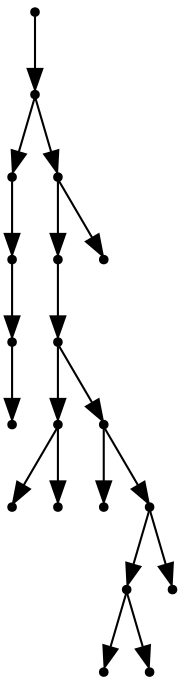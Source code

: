 digraph {
  19 [shape=point];
  18 [shape=point];
  3 [shape=point];
  2 [shape=point];
  1 [shape=point];
  0 [shape=point];
  17 [shape=point];
  15 [shape=point];
  14 [shape=point];
  6 [shape=point];
  4 [shape=point];
  5 [shape=point];
  13 [shape=point];
  7 [shape=point];
  12 [shape=point];
  10 [shape=point];
  8 [shape=point];
  9 [shape=point];
  11 [shape=point];
  16 [shape=point];
19 -> 18;
18 -> 3;
3 -> 2;
2 -> 1;
1 -> 0;
18 -> 17;
17 -> 15;
15 -> 14;
14 -> 6;
6 -> 4;
6 -> 5;
14 -> 13;
13 -> 7;
13 -> 12;
12 -> 10;
10 -> 8;
10 -> 9;
12 -> 11;
17 -> 16;
}
